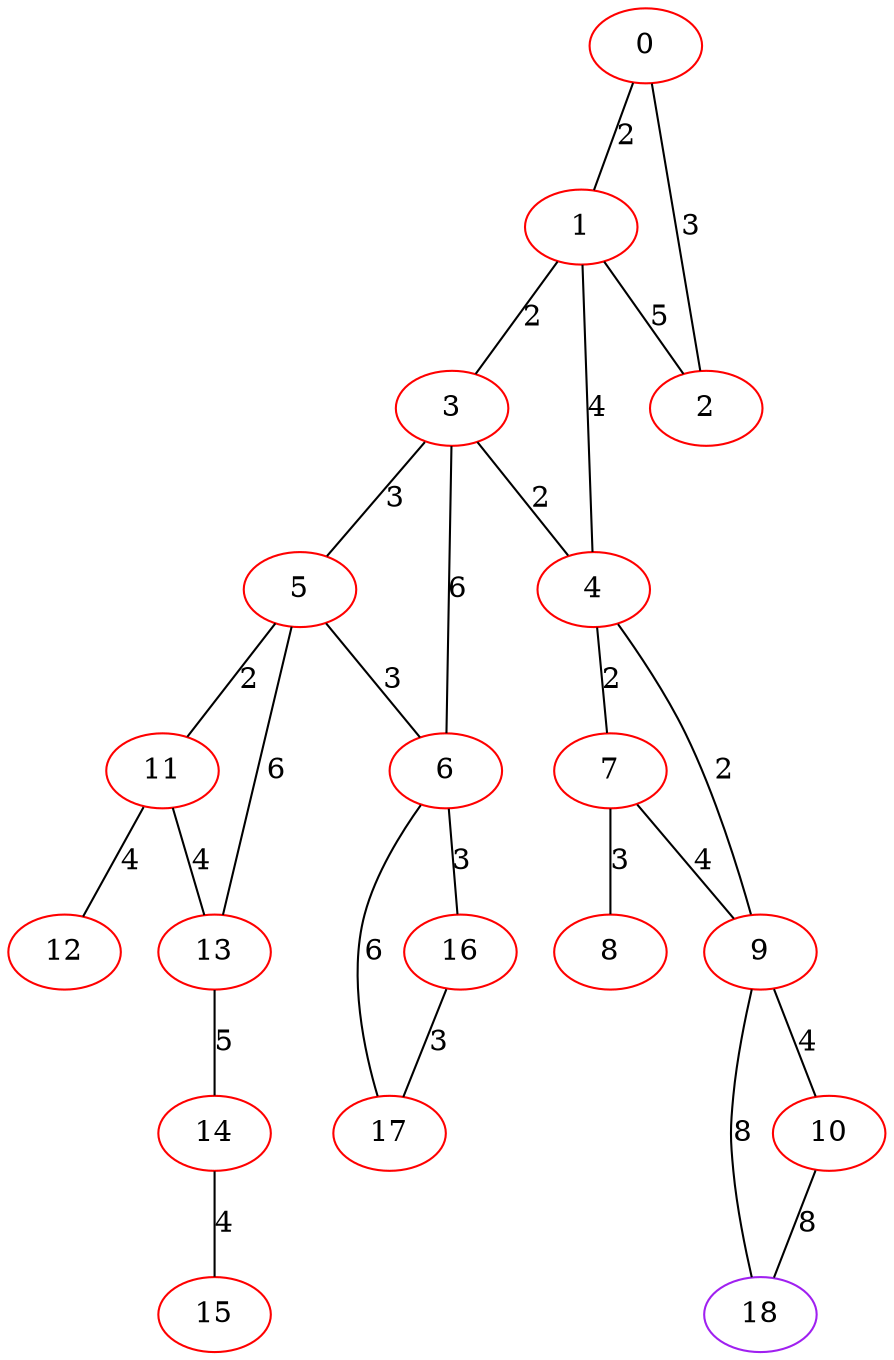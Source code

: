 graph "" {
0 [color=red, weight=1];
1 [color=red, weight=1];
2 [color=red, weight=1];
3 [color=red, weight=1];
4 [color=red, weight=1];
5 [color=red, weight=1];
6 [color=red, weight=1];
7 [color=red, weight=1];
8 [color=red, weight=1];
9 [color=red, weight=1];
10 [color=red, weight=1];
11 [color=red, weight=1];
12 [color=red, weight=1];
13 [color=red, weight=1];
14 [color=red, weight=1];
15 [color=red, weight=1];
16 [color=red, weight=1];
17 [color=red, weight=1];
18 [color=purple, weight=4];
0 -- 1  [key=0, label=2];
0 -- 2  [key=0, label=3];
1 -- 2  [key=0, label=5];
1 -- 3  [key=0, label=2];
1 -- 4  [key=0, label=4];
3 -- 4  [key=0, label=2];
3 -- 5  [key=0, label=3];
3 -- 6  [key=0, label=6];
4 -- 9  [key=0, label=2];
4 -- 7  [key=0, label=2];
5 -- 11  [key=0, label=2];
5 -- 13  [key=0, label=6];
5 -- 6  [key=0, label=3];
6 -- 16  [key=0, label=3];
6 -- 17  [key=0, label=6];
7 -- 8  [key=0, label=3];
7 -- 9  [key=0, label=4];
9 -- 10  [key=0, label=4];
9 -- 18  [key=0, label=8];
10 -- 18  [key=0, label=8];
11 -- 12  [key=0, label=4];
11 -- 13  [key=0, label=4];
13 -- 14  [key=0, label=5];
14 -- 15  [key=0, label=4];
16 -- 17  [key=0, label=3];
}

